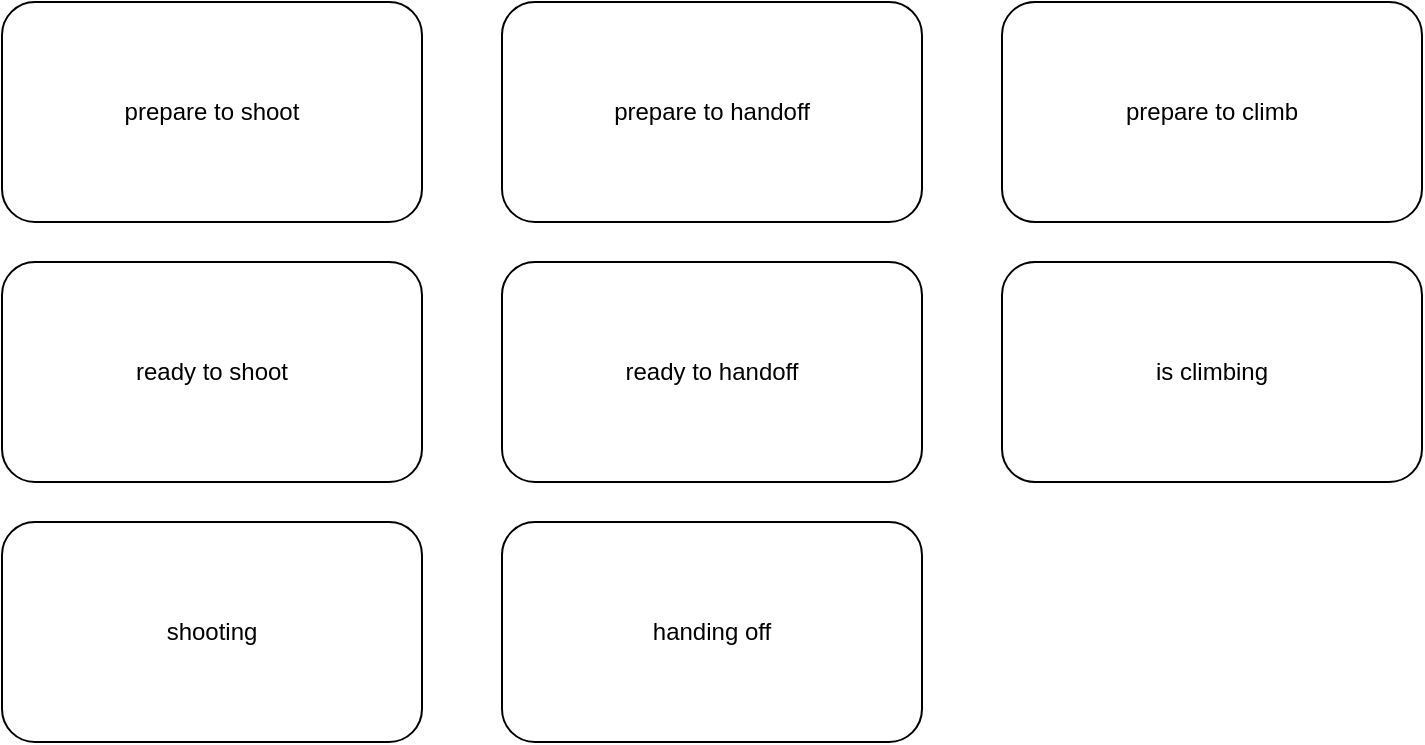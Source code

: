 <mxfile version="22.1.21" type="github">
  <diagram name="Page-1" id="G63Jx9XFbe4Q4K82k8r4">
    <mxGraphModel dx="837" dy="819" grid="1" gridSize="10" guides="1" tooltips="1" connect="1" arrows="1" fold="1" page="1" pageScale="1" pageWidth="850" pageHeight="1100" math="0" shadow="0">
      <root>
        <mxCell id="0" />
        <mxCell id="1" parent="0" />
        <mxCell id="zvF68lXvf7BZl_Omjtcy-1" value="prepare to shoot" style="rounded=1;whiteSpace=wrap;html=1;" vertex="1" parent="1">
          <mxGeometry x="50" y="100" width="210" height="110" as="geometry" />
        </mxCell>
        <mxCell id="zvF68lXvf7BZl_Omjtcy-2" value="ready to shoot" style="rounded=1;whiteSpace=wrap;html=1;" vertex="1" parent="1">
          <mxGeometry x="50" y="230" width="210" height="110" as="geometry" />
        </mxCell>
        <mxCell id="zvF68lXvf7BZl_Omjtcy-3" value="shooting" style="rounded=1;whiteSpace=wrap;html=1;" vertex="1" parent="1">
          <mxGeometry x="50" y="360" width="210" height="110" as="geometry" />
        </mxCell>
        <mxCell id="zvF68lXvf7BZl_Omjtcy-4" value="prepare to handoff" style="rounded=1;whiteSpace=wrap;html=1;" vertex="1" parent="1">
          <mxGeometry x="300" y="100" width="210" height="110" as="geometry" />
        </mxCell>
        <mxCell id="zvF68lXvf7BZl_Omjtcy-5" value="ready to handoff" style="rounded=1;whiteSpace=wrap;html=1;" vertex="1" parent="1">
          <mxGeometry x="300" y="230" width="210" height="110" as="geometry" />
        </mxCell>
        <mxCell id="zvF68lXvf7BZl_Omjtcy-6" value="handing off" style="rounded=1;whiteSpace=wrap;html=1;" vertex="1" parent="1">
          <mxGeometry x="300" y="360" width="210" height="110" as="geometry" />
        </mxCell>
        <mxCell id="zvF68lXvf7BZl_Omjtcy-7" value="prepare to climb" style="rounded=1;whiteSpace=wrap;html=1;" vertex="1" parent="1">
          <mxGeometry x="550" y="100" width="210" height="110" as="geometry" />
        </mxCell>
        <mxCell id="zvF68lXvf7BZl_Omjtcy-8" value="is climbing" style="rounded=1;whiteSpace=wrap;html=1;" vertex="1" parent="1">
          <mxGeometry x="550" y="230" width="210" height="110" as="geometry" />
        </mxCell>
      </root>
    </mxGraphModel>
  </diagram>
</mxfile>
